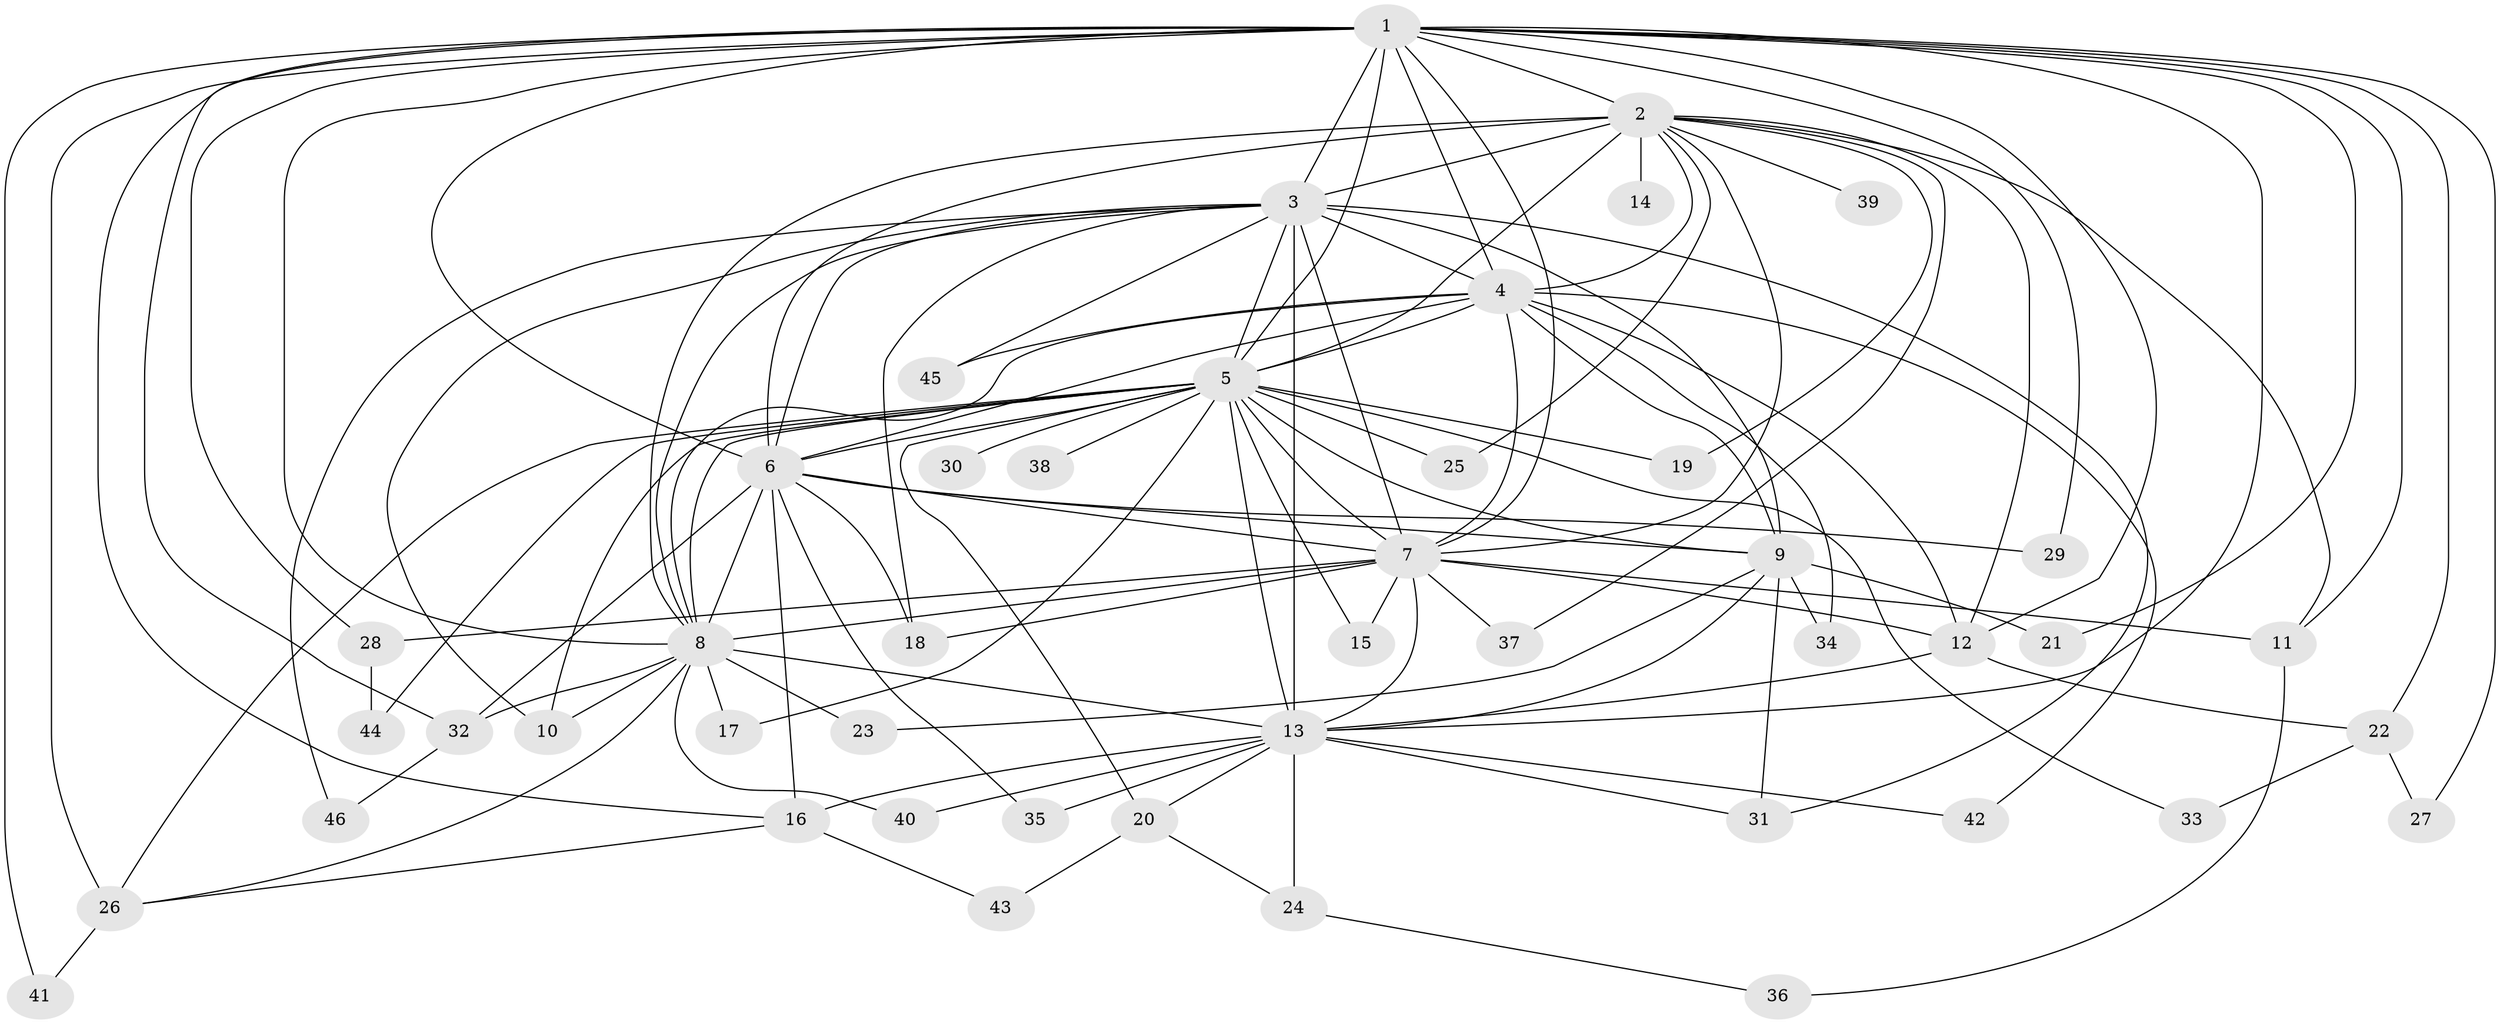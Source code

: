// original degree distribution, {21: 0.02197802197802198, 24: 0.01098901098901099, 18: 0.03296703296703297, 14: 0.01098901098901099, 27: 0.01098901098901099, 17: 0.01098901098901099, 26: 0.01098901098901099, 7: 0.01098901098901099, 3: 0.14285714285714285, 4: 0.0989010989010989, 5: 0.04395604395604396, 2: 0.5934065934065934}
// Generated by graph-tools (version 1.1) at 2025/34/03/09/25 02:34:49]
// undirected, 46 vertices, 117 edges
graph export_dot {
graph [start="1"]
  node [color=gray90,style=filled];
  1;
  2;
  3;
  4;
  5;
  6;
  7;
  8;
  9;
  10;
  11;
  12;
  13;
  14;
  15;
  16;
  17;
  18;
  19;
  20;
  21;
  22;
  23;
  24;
  25;
  26;
  27;
  28;
  29;
  30;
  31;
  32;
  33;
  34;
  35;
  36;
  37;
  38;
  39;
  40;
  41;
  42;
  43;
  44;
  45;
  46;
  1 -- 2 [weight=2.0];
  1 -- 3 [weight=4.0];
  1 -- 4 [weight=3.0];
  1 -- 5 [weight=2.0];
  1 -- 6 [weight=2.0];
  1 -- 7 [weight=2.0];
  1 -- 8 [weight=2.0];
  1 -- 11 [weight=1.0];
  1 -- 12 [weight=1.0];
  1 -- 13 [weight=2.0];
  1 -- 16 [weight=1.0];
  1 -- 21 [weight=1.0];
  1 -- 22 [weight=1.0];
  1 -- 26 [weight=2.0];
  1 -- 27 [weight=1.0];
  1 -- 28 [weight=1.0];
  1 -- 29 [weight=1.0];
  1 -- 32 [weight=1.0];
  1 -- 41 [weight=1.0];
  2 -- 3 [weight=2.0];
  2 -- 4 [weight=1.0];
  2 -- 5 [weight=1.0];
  2 -- 6 [weight=3.0];
  2 -- 7 [weight=2.0];
  2 -- 8 [weight=1.0];
  2 -- 11 [weight=1.0];
  2 -- 12 [weight=1.0];
  2 -- 14 [weight=1.0];
  2 -- 19 [weight=1.0];
  2 -- 25 [weight=1.0];
  2 -- 37 [weight=1.0];
  2 -- 39 [weight=1.0];
  3 -- 4 [weight=2.0];
  3 -- 5 [weight=2.0];
  3 -- 6 [weight=3.0];
  3 -- 7 [weight=3.0];
  3 -- 8 [weight=3.0];
  3 -- 9 [weight=1.0];
  3 -- 10 [weight=1.0];
  3 -- 13 [weight=12.0];
  3 -- 18 [weight=1.0];
  3 -- 31 [weight=1.0];
  3 -- 45 [weight=1.0];
  3 -- 46 [weight=1.0];
  4 -- 5 [weight=2.0];
  4 -- 6 [weight=2.0];
  4 -- 7 [weight=1.0];
  4 -- 8 [weight=1.0];
  4 -- 9 [weight=1.0];
  4 -- 12 [weight=3.0];
  4 -- 34 [weight=1.0];
  4 -- 42 [weight=1.0];
  4 -- 45 [weight=1.0];
  5 -- 6 [weight=1.0];
  5 -- 7 [weight=2.0];
  5 -- 8 [weight=1.0];
  5 -- 9 [weight=1.0];
  5 -- 10 [weight=1.0];
  5 -- 13 [weight=1.0];
  5 -- 15 [weight=1.0];
  5 -- 17 [weight=1.0];
  5 -- 19 [weight=1.0];
  5 -- 20 [weight=1.0];
  5 -- 25 [weight=1.0];
  5 -- 26 [weight=1.0];
  5 -- 30 [weight=1.0];
  5 -- 33 [weight=1.0];
  5 -- 38 [weight=1.0];
  5 -- 44 [weight=1.0];
  6 -- 7 [weight=1.0];
  6 -- 8 [weight=1.0];
  6 -- 9 [weight=1.0];
  6 -- 16 [weight=1.0];
  6 -- 18 [weight=1.0];
  6 -- 29 [weight=1.0];
  6 -- 32 [weight=1.0];
  6 -- 35 [weight=1.0];
  7 -- 8 [weight=2.0];
  7 -- 11 [weight=2.0];
  7 -- 12 [weight=1.0];
  7 -- 13 [weight=2.0];
  7 -- 15 [weight=2.0];
  7 -- 18 [weight=1.0];
  7 -- 28 [weight=1.0];
  7 -- 37 [weight=1.0];
  8 -- 10 [weight=1.0];
  8 -- 13 [weight=1.0];
  8 -- 17 [weight=1.0];
  8 -- 23 [weight=1.0];
  8 -- 26 [weight=1.0];
  8 -- 32 [weight=1.0];
  8 -- 40 [weight=1.0];
  9 -- 13 [weight=1.0];
  9 -- 21 [weight=1.0];
  9 -- 23 [weight=1.0];
  9 -- 31 [weight=1.0];
  9 -- 34 [weight=1.0];
  11 -- 36 [weight=1.0];
  12 -- 13 [weight=1.0];
  12 -- 22 [weight=1.0];
  13 -- 16 [weight=1.0];
  13 -- 20 [weight=1.0];
  13 -- 24 [weight=1.0];
  13 -- 31 [weight=1.0];
  13 -- 35 [weight=1.0];
  13 -- 40 [weight=1.0];
  13 -- 42 [weight=1.0];
  16 -- 26 [weight=1.0];
  16 -- 43 [weight=1.0];
  20 -- 24 [weight=1.0];
  20 -- 43 [weight=1.0];
  22 -- 27 [weight=1.0];
  22 -- 33 [weight=1.0];
  24 -- 36 [weight=1.0];
  26 -- 41 [weight=1.0];
  28 -- 44 [weight=1.0];
  32 -- 46 [weight=1.0];
}
